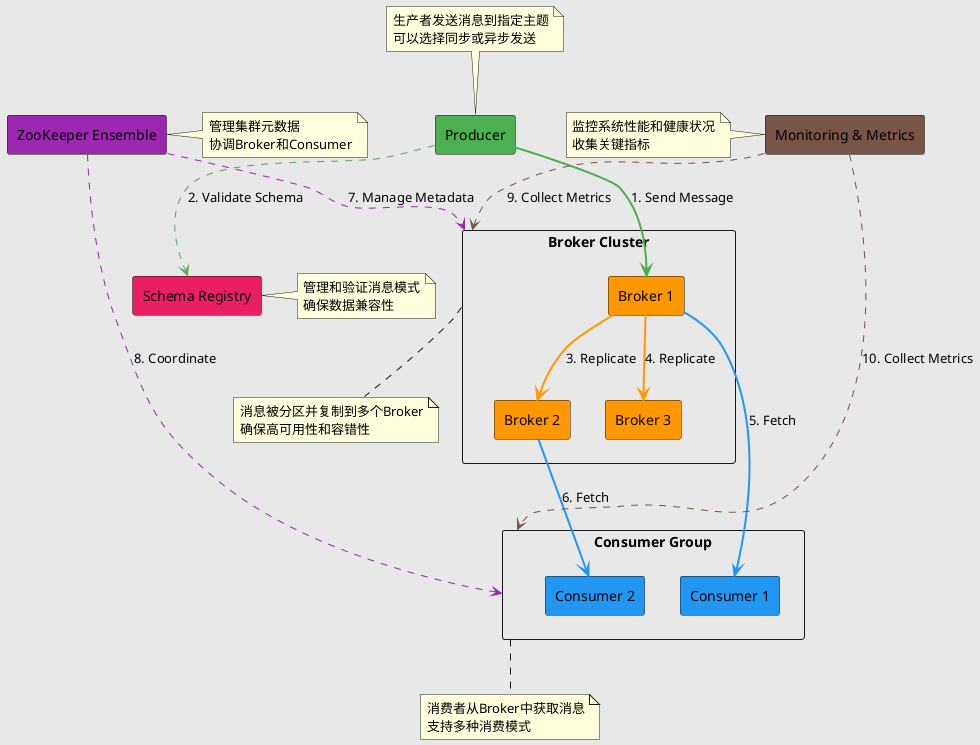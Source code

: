 @startuml
skinparam backgroundColor #E8E8E8

' 定义组件
rectangle "Producer" as Producer #4CAF50
rectangle "Broker Cluster" as BrokerCluster {
    rectangle "Broker 1" as Broker1 #FF9800
    rectangle "Broker 2" as Broker2 #FF9800
    rectangle "Broker 3" as Broker3 #FF9800
}
rectangle "ZooKeeper Ensemble" as ZooKeeper #9C27B0
rectangle "Consumer Group" as ConsumerGroup {
    rectangle "Consumer 1" as Consumer1 #2196F3
    rectangle "Consumer 2" as Consumer2 #2196F3
}
rectangle "Schema Registry" as SchemaRegistry #E91E63
rectangle "Monitoring & Metrics" as Monitoring #795548

' 定义连接
Producer -[#4CAF50,thickness=2]-> Broker1 : 1. Send Message
Producer -[#4CAF50,dashed]-> SchemaRegistry : 2. Validate Schema
Broker1 -[#FF9800,thickness=2]-> Broker2 : 3. Replicate
Broker1 -[#FF9800,thickness=2]-> Broker3 : 4. Replicate
Broker1 -[#2196F3,thickness=2]-> Consumer1 : 5. Fetch
Broker2 -[#2196F3,thickness=2]-> Consumer2 : 6. Fetch
ZooKeeper -[#9C27B0,dashed]-> BrokerCluster : 7. Manage Metadata
ZooKeeper -[#9C27B0,dashed]-> ConsumerGroup : 8. Coordinate
Monitoring -[#795548,dashed]-> BrokerCluster : 9. Collect Metrics
Monitoring -[#795548,dashed]-> ConsumerGroup : 10. Collect Metrics

' 添加注释
note top of Producer
    生产者发送消息到指定主题
    可以选择同步或异步发送
end note

note bottom of BrokerCluster
    消息被分区并复制到多个Broker
    确保高可用性和容错性
end note

note bottom of ConsumerGroup
    消费者从Broker中获取消息
    支持多种消费模式
end note

note right of SchemaRegistry
    管理和验证消息模式
    确保数据兼容性
end note

note right of ZooKeeper
    管理集群元数据
    协调Broker和Consumer
end note

note left of Monitoring
    监控系统性能和健康状况
    收集关键指标
end note

@enduml
